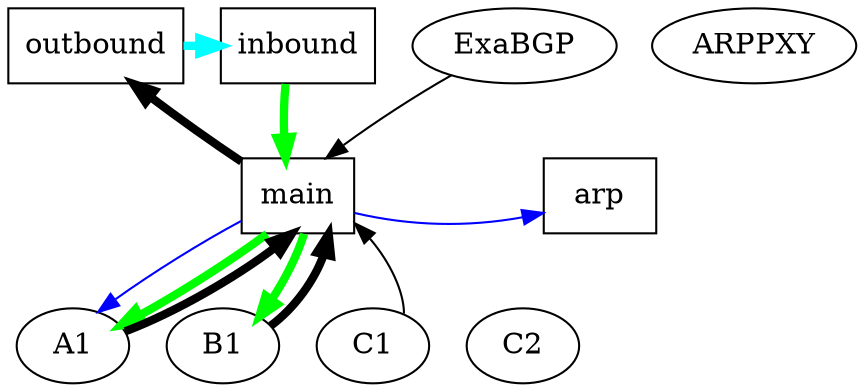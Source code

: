 digraph {
      size = "100,100";
      main, outbound, inbound, arp [shape=box];
      { rank=min; inbound outbound ARPPXY ExaBGP}
      { rank=same; A1 B1 C1 C2 } 
      { rank=same; main arp }
      /*
      edge [style=dashed, dir=none]
      main -> outbound;
      main -> inbound;
      inbound -> outbound;
      arp -> main;
      ARPPXY -> arp;
      ExaBGP -> main;
      A1 -> main;
      B1 -> main;
      C1 -> main;
      C2 -> main;
      edge [dir=forward]
      */

	// BGP flows
      main -> ExaBGP [style=invis]
      main -> A1 [style=invis]
      main -> B1 [style=invis]
      main -> C1 [style=invis]
      main -> C2 [style=invis]

      // ARP flows
      main -> ExaBGP [style=invis]
      main -> A1 [color=blue]
      main -> B1 [style=invis]
      main -> C1 [style=invis]
      main -> C2 [style=invis]

      // VMAC ARP flows
      main -> A1 [style=invis]
      main -> B1 [style=invis]
      main -> C1 [style=invis]
      main -> C2 [style=invis]

      main -> arp [color=blue]
      
      arp -> ARPPXY [style=invis]

      arp -> main [style=invis]

      main -> outbound [color=black,penwidth=2.0,penwidth=4.0]
      main -> C1 [style=invis]
      main -> C2 [style=invis]
      main -> A1 [color=green,penwidth=2.0,penwidth=4.0]
      main -> B1 [color=green,penwidth=2.0,penwidth=4.0]

      main -> outbound [style=invis]

      outbound -> inbound [style=invis]

      inbound -> main [style=invis]
      inbound -> main [color=green,penwidth=2.0,penwidth=4.0]
      inbound -> main [style=invis]
      inbound -> main [style=invis]

      outbound -> inbound [color=cyan,penwidth=2.0,penwidth=4.0]
      outbound -> inbound [style=invis]

      A1 -> main [color=black,penwidth=2.0,penwidth=4.0]
      B1 -> main [color=black,penwidth=2.0,penwidth=4.0]
      C1 -> main [color=black]
      C2 -> main [style=invis]
      ExaBGP -> main [color=black]
      ARPPXY -> arp [style=invis]
}
